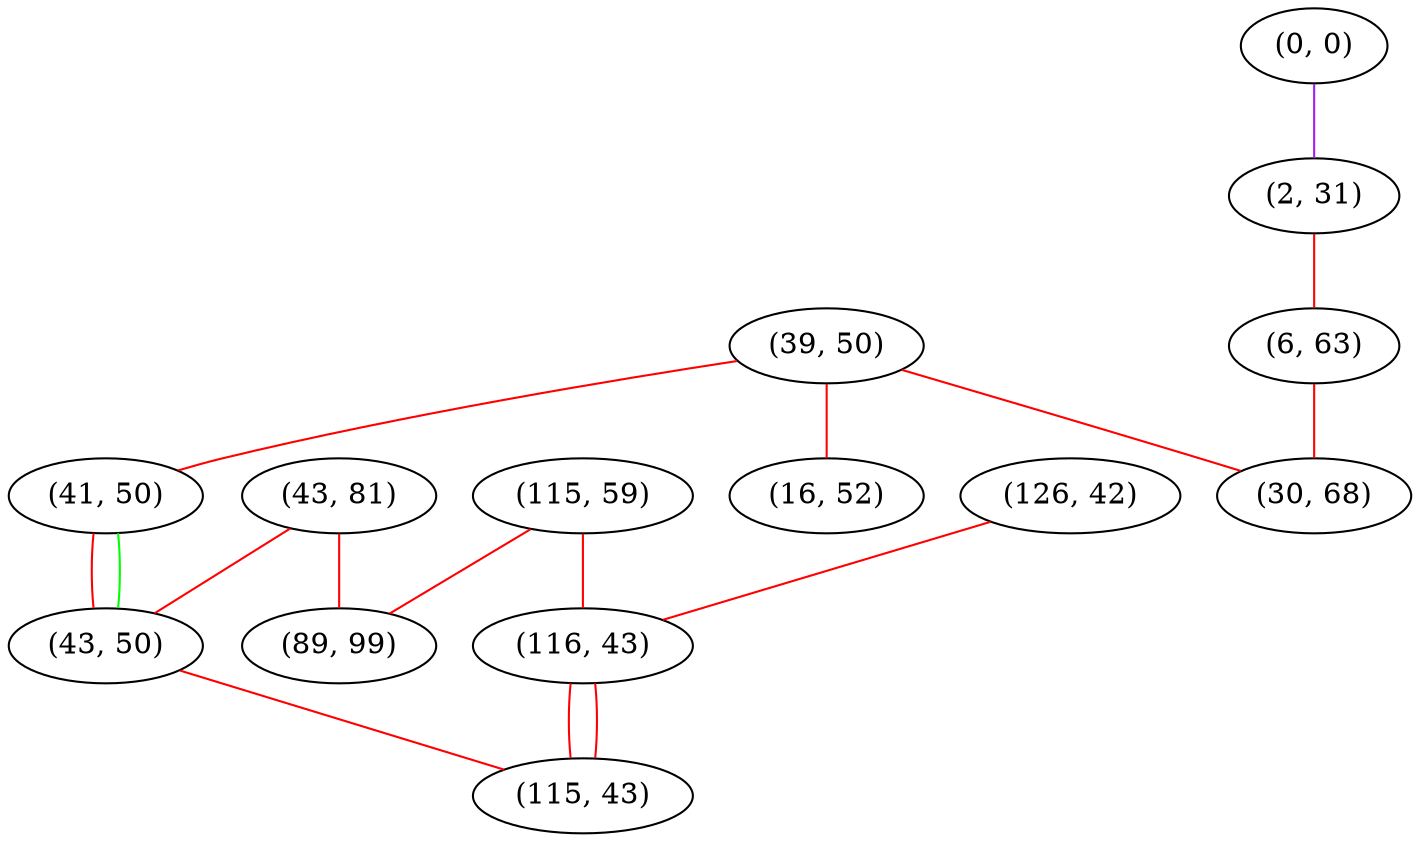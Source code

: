 graph "" {
"(43, 81)";
"(0, 0)";
"(2, 31)";
"(6, 63)";
"(115, 59)";
"(39, 50)";
"(126, 42)";
"(116, 43)";
"(16, 52)";
"(41, 50)";
"(30, 68)";
"(43, 50)";
"(89, 99)";
"(115, 43)";
"(43, 81)" -- "(43, 50)"  [color=red, key=0, weight=1];
"(43, 81)" -- "(89, 99)"  [color=red, key=0, weight=1];
"(0, 0)" -- "(2, 31)"  [color=purple, key=0, weight=4];
"(2, 31)" -- "(6, 63)"  [color=red, key=0, weight=1];
"(6, 63)" -- "(30, 68)"  [color=red, key=0, weight=1];
"(115, 59)" -- "(89, 99)"  [color=red, key=0, weight=1];
"(115, 59)" -- "(116, 43)"  [color=red, key=0, weight=1];
"(39, 50)" -- "(41, 50)"  [color=red, key=0, weight=1];
"(39, 50)" -- "(30, 68)"  [color=red, key=0, weight=1];
"(39, 50)" -- "(16, 52)"  [color=red, key=0, weight=1];
"(126, 42)" -- "(116, 43)"  [color=red, key=0, weight=1];
"(116, 43)" -- "(115, 43)"  [color=red, key=0, weight=1];
"(116, 43)" -- "(115, 43)"  [color=red, key=1, weight=1];
"(41, 50)" -- "(43, 50)"  [color=red, key=0, weight=1];
"(41, 50)" -- "(43, 50)"  [color=green, key=1, weight=2];
"(43, 50)" -- "(115, 43)"  [color=red, key=0, weight=1];
}
